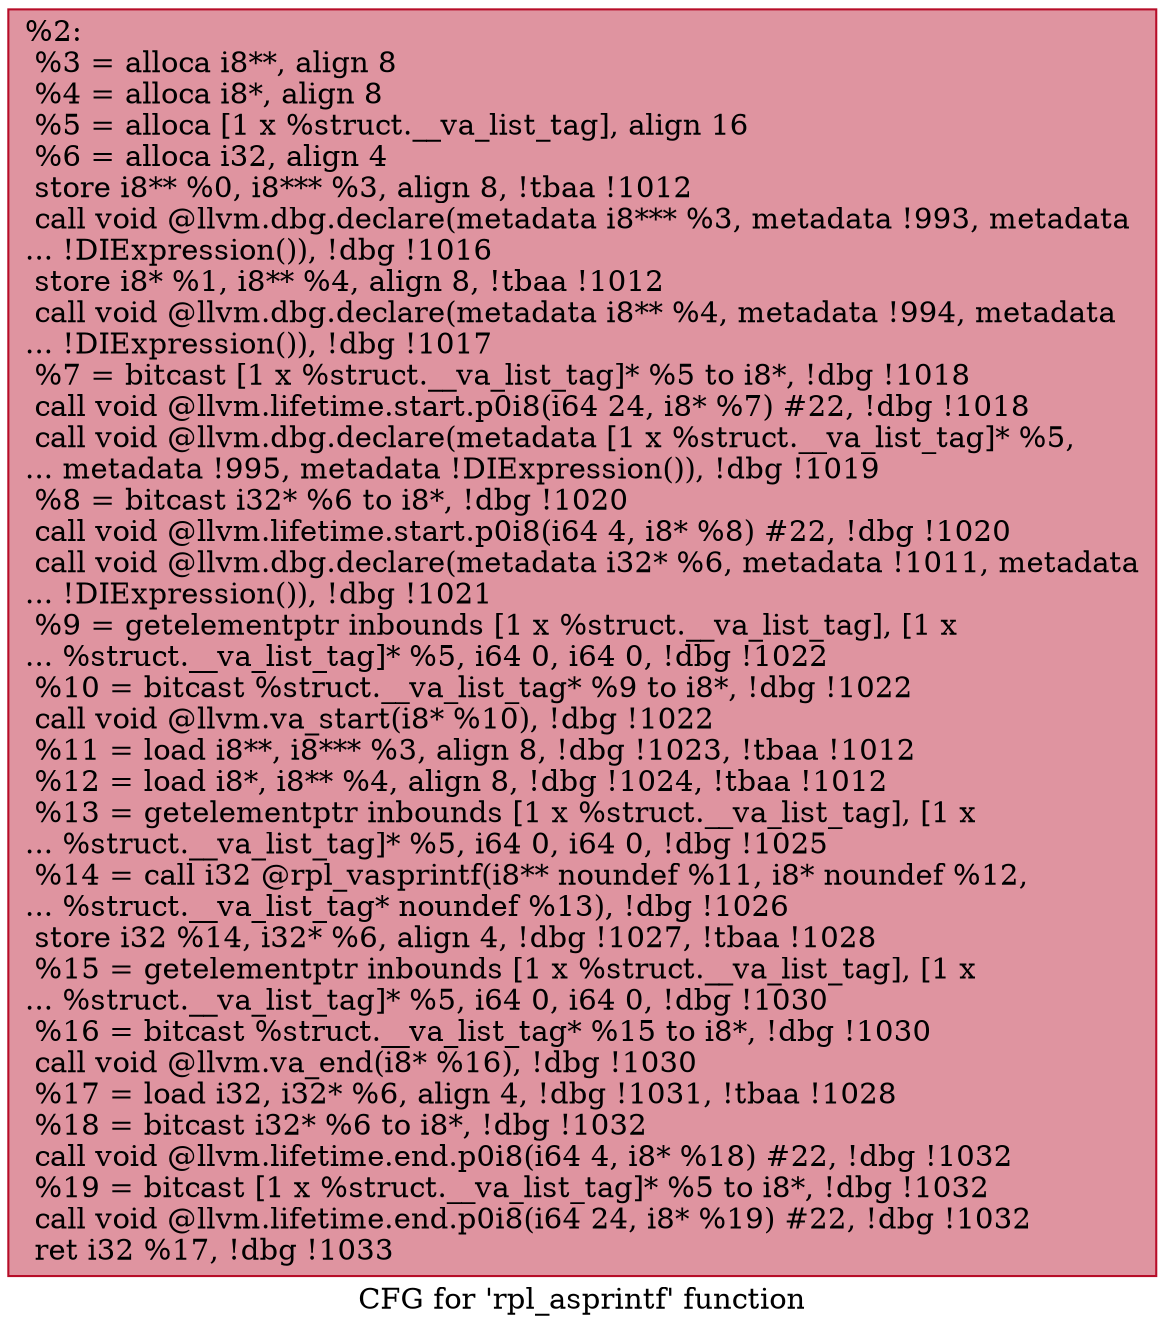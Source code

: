 digraph "CFG for 'rpl_asprintf' function" {
	label="CFG for 'rpl_asprintf' function";

	Node0x1344820 [shape=record,color="#b70d28ff", style=filled, fillcolor="#b70d2870",label="{%2:\l  %3 = alloca i8**, align 8\l  %4 = alloca i8*, align 8\l  %5 = alloca [1 x %struct.__va_list_tag], align 16\l  %6 = alloca i32, align 4\l  store i8** %0, i8*** %3, align 8, !tbaa !1012\l  call void @llvm.dbg.declare(metadata i8*** %3, metadata !993, metadata\l... !DIExpression()), !dbg !1016\l  store i8* %1, i8** %4, align 8, !tbaa !1012\l  call void @llvm.dbg.declare(metadata i8** %4, metadata !994, metadata\l... !DIExpression()), !dbg !1017\l  %7 = bitcast [1 x %struct.__va_list_tag]* %5 to i8*, !dbg !1018\l  call void @llvm.lifetime.start.p0i8(i64 24, i8* %7) #22, !dbg !1018\l  call void @llvm.dbg.declare(metadata [1 x %struct.__va_list_tag]* %5,\l... metadata !995, metadata !DIExpression()), !dbg !1019\l  %8 = bitcast i32* %6 to i8*, !dbg !1020\l  call void @llvm.lifetime.start.p0i8(i64 4, i8* %8) #22, !dbg !1020\l  call void @llvm.dbg.declare(metadata i32* %6, metadata !1011, metadata\l... !DIExpression()), !dbg !1021\l  %9 = getelementptr inbounds [1 x %struct.__va_list_tag], [1 x\l... %struct.__va_list_tag]* %5, i64 0, i64 0, !dbg !1022\l  %10 = bitcast %struct.__va_list_tag* %9 to i8*, !dbg !1022\l  call void @llvm.va_start(i8* %10), !dbg !1022\l  %11 = load i8**, i8*** %3, align 8, !dbg !1023, !tbaa !1012\l  %12 = load i8*, i8** %4, align 8, !dbg !1024, !tbaa !1012\l  %13 = getelementptr inbounds [1 x %struct.__va_list_tag], [1 x\l... %struct.__va_list_tag]* %5, i64 0, i64 0, !dbg !1025\l  %14 = call i32 @rpl_vasprintf(i8** noundef %11, i8* noundef %12,\l... %struct.__va_list_tag* noundef %13), !dbg !1026\l  store i32 %14, i32* %6, align 4, !dbg !1027, !tbaa !1028\l  %15 = getelementptr inbounds [1 x %struct.__va_list_tag], [1 x\l... %struct.__va_list_tag]* %5, i64 0, i64 0, !dbg !1030\l  %16 = bitcast %struct.__va_list_tag* %15 to i8*, !dbg !1030\l  call void @llvm.va_end(i8* %16), !dbg !1030\l  %17 = load i32, i32* %6, align 4, !dbg !1031, !tbaa !1028\l  %18 = bitcast i32* %6 to i8*, !dbg !1032\l  call void @llvm.lifetime.end.p0i8(i64 4, i8* %18) #22, !dbg !1032\l  %19 = bitcast [1 x %struct.__va_list_tag]* %5 to i8*, !dbg !1032\l  call void @llvm.lifetime.end.p0i8(i64 24, i8* %19) #22, !dbg !1032\l  ret i32 %17, !dbg !1033\l}"];
}
